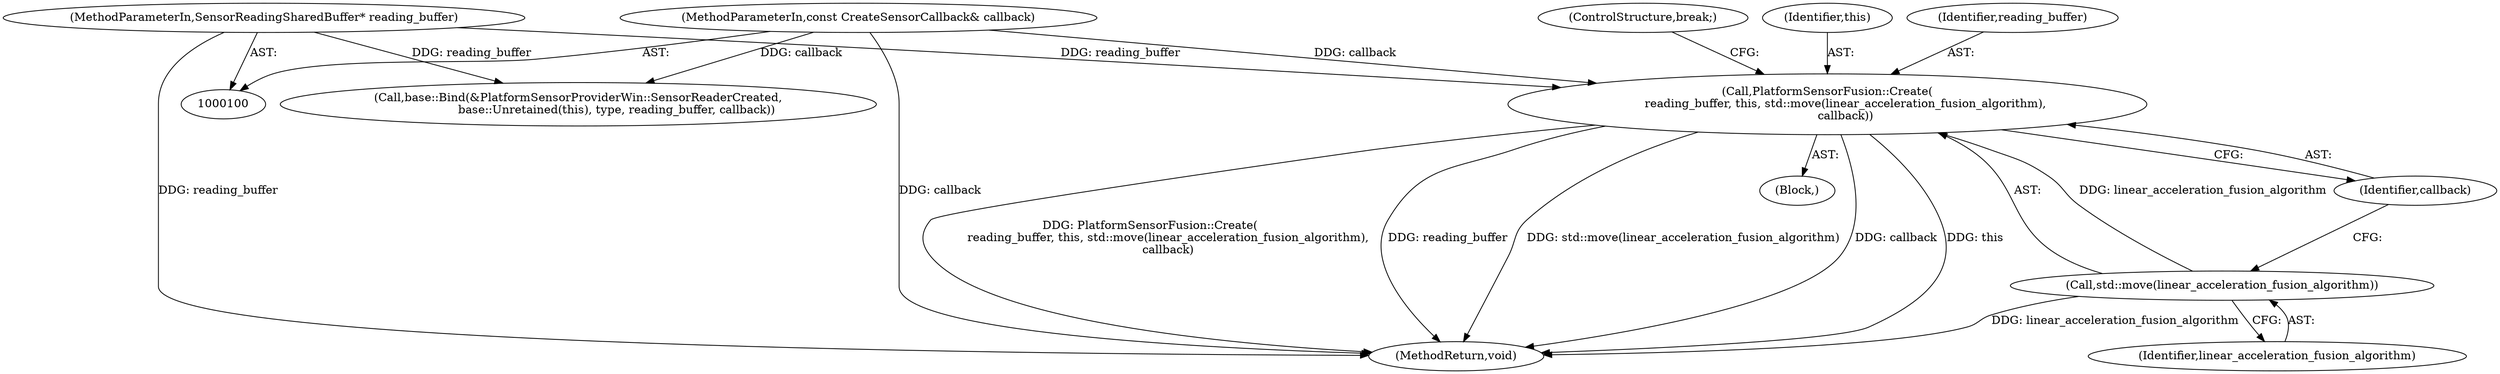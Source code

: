 digraph "0_Chrome_c0c8978849ac57e4ecd613ddc8ff7852a2054734_28@pointer" {
"1000119" [label="(Call,PlatformSensorFusion::Create(\n          reading_buffer, this, std::move(linear_acceleration_fusion_algorithm),\n          callback))"];
"1000102" [label="(MethodParameterIn,SensorReadingSharedBuffer* reading_buffer)"];
"1000122" [label="(Call,std::move(linear_acceleration_fusion_algorithm))"];
"1000103" [label="(MethodParameterIn,const CreateSensorCallback& callback)"];
"1000102" [label="(MethodParameterIn,SensorReadingSharedBuffer* reading_buffer)"];
"1000124" [label="(Identifier,callback)"];
"1000125" [label="(ControlStructure,break;)"];
"1000122" [label="(Call,std::move(linear_acceleration_fusion_algorithm))"];
"1000119" [label="(Call,PlatformSensorFusion::Create(\n          reading_buffer, this, std::move(linear_acceleration_fusion_algorithm),\n          callback))"];
"1000103" [label="(MethodParameterIn,const CreateSensorCallback& callback)"];
"1000146" [label="(MethodReturn,void)"];
"1000121" [label="(Identifier,this)"];
"1000120" [label="(Identifier,reading_buffer)"];
"1000137" [label="(Call,base::Bind(&PlatformSensorProviderWin::SensorReaderCreated,\n                     base::Unretained(this), type, reading_buffer, callback))"];
"1000118" [label="(Block,)"];
"1000123" [label="(Identifier,linear_acceleration_fusion_algorithm)"];
"1000119" -> "1000118"  [label="AST: "];
"1000119" -> "1000124"  [label="CFG: "];
"1000120" -> "1000119"  [label="AST: "];
"1000121" -> "1000119"  [label="AST: "];
"1000122" -> "1000119"  [label="AST: "];
"1000124" -> "1000119"  [label="AST: "];
"1000125" -> "1000119"  [label="CFG: "];
"1000119" -> "1000146"  [label="DDG: this"];
"1000119" -> "1000146"  [label="DDG: PlatformSensorFusion::Create(\n          reading_buffer, this, std::move(linear_acceleration_fusion_algorithm),\n          callback)"];
"1000119" -> "1000146"  [label="DDG: reading_buffer"];
"1000119" -> "1000146"  [label="DDG: std::move(linear_acceleration_fusion_algorithm)"];
"1000119" -> "1000146"  [label="DDG: callback"];
"1000102" -> "1000119"  [label="DDG: reading_buffer"];
"1000122" -> "1000119"  [label="DDG: linear_acceleration_fusion_algorithm"];
"1000103" -> "1000119"  [label="DDG: callback"];
"1000102" -> "1000100"  [label="AST: "];
"1000102" -> "1000146"  [label="DDG: reading_buffer"];
"1000102" -> "1000137"  [label="DDG: reading_buffer"];
"1000122" -> "1000123"  [label="CFG: "];
"1000123" -> "1000122"  [label="AST: "];
"1000124" -> "1000122"  [label="CFG: "];
"1000122" -> "1000146"  [label="DDG: linear_acceleration_fusion_algorithm"];
"1000103" -> "1000100"  [label="AST: "];
"1000103" -> "1000146"  [label="DDG: callback"];
"1000103" -> "1000137"  [label="DDG: callback"];
}
